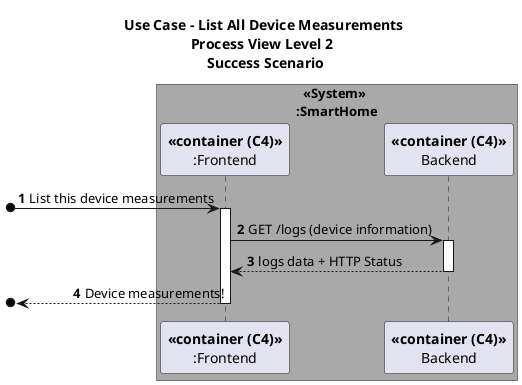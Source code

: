@startuml
'https://plantuml.com/sequence-diagram

title Use Case - List All Device Measurements\nProcess View Level 2 \n Success Scenario
autonumber

participant "**<<container (C4)>>**\nBackend" as BE

!pragma teoz true
box "  <<System>>\n:SmartHome" #DarkGrey

participant "**<<container (C4)>>**\n:Frontend" as FE
participant "**<<container (C4)>>**\n:Backend" as BE

[o-> FE : List this device measurements
activate FE
FE -> BE : GET /logs (device information)
activate BE
BE --> FE : logs data + HTTP Status
deactivate BE
[o<-- FE : Device measurements!
deactivate FE
end box


@enduml
